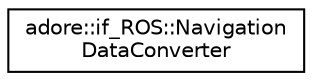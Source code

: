 digraph "Graphical Class Hierarchy"
{
 // LATEX_PDF_SIZE
  edge [fontname="Helvetica",fontsize="10",labelfontname="Helvetica",labelfontsize="10"];
  node [fontname="Helvetica",fontsize="10",shape=record];
  rankdir="LR";
  Node0 [label="adore::if_ROS::Navigation\lDataConverter",height=0.2,width=0.4,color="black", fillcolor="white", style="filled",URL="$structadore_1_1if__ROS_1_1NavigationDataConverter.html",tooltip=" "];
}
